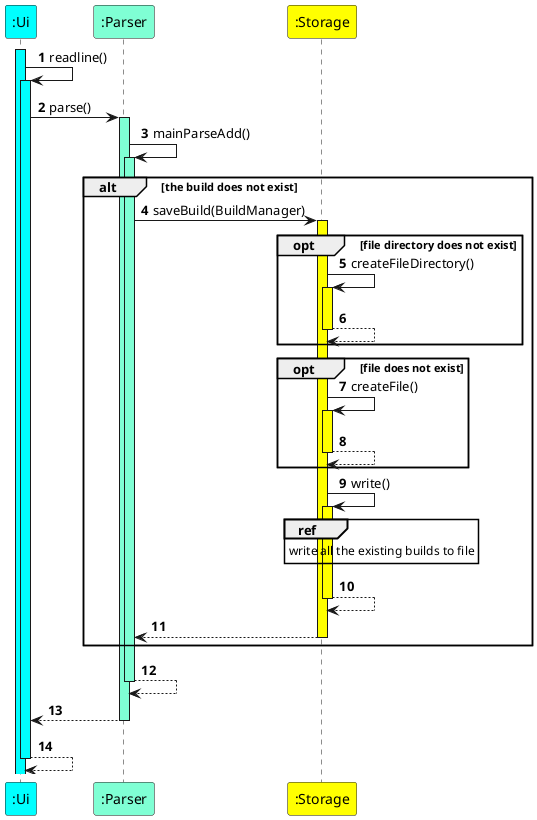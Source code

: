 @startuml
'https://plantuml.com/sequence-diagram

autonumber
Participant ":Ui" as Ui #Aqua
Participant ":Parser" as parser #AquaMarine
Participant ":Storage" as Storage #Yellow

activate Ui #Aqua
Ui -> Ui: readline()
activate Ui #Aqua
Ui -> parser: parse()
activate parser #AquaMarine
parser -> parser : mainParseAdd()
activate parser #AquaMarine

alt the build does not exist
    parser -> Storage: saveBuild(BuildManager)
    activate Storage #Yellow
    opt file directory does not exist
        Storage -> Storage: createFileDirectory()
        activate Storage #Yellow
        return
    end
    opt file does not exist
        Storage -> Storage: createFile()
        activate Storage #Yellow
        return
    end
    Storage -> Storage: write()
    activate Storage #Yellow
    ref over Storage: write all the existing builds to file
    return
    return
end

return
return

return



@enduml